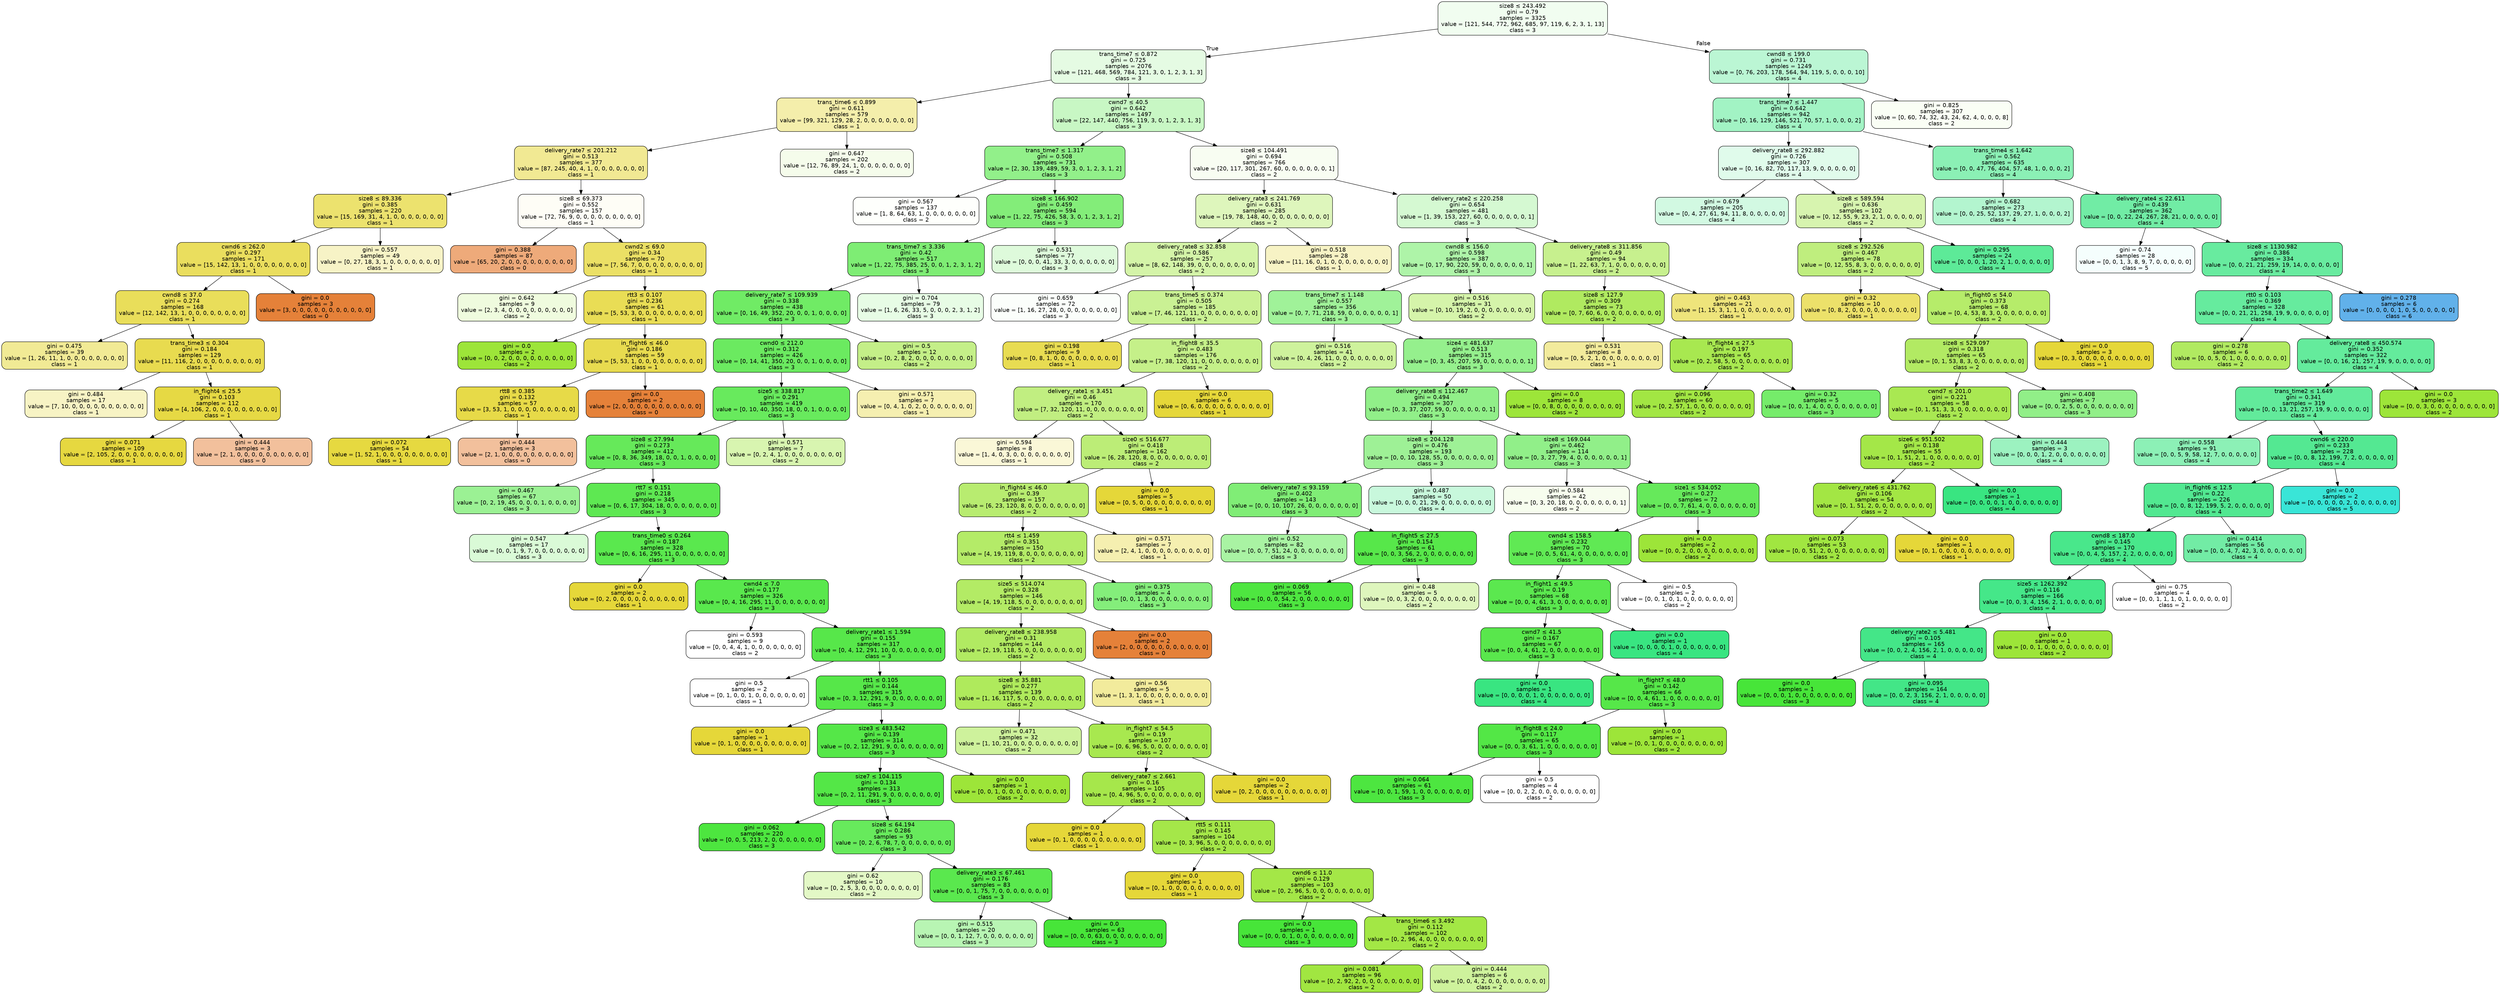 digraph Tree {
node [shape=box, style="filled, rounded", color="black", fontname="helvetica"] ;
edge [fontname="helvetica"] ;
0 [label=<size8 &le; 243.492<br/>gini = 0.79<br/>samples = 3325<br/>value = [121, 544, 772, 962, 685, 97, 119, 6, 2, 3, 1, 13]<br/>class = 3>, fillcolor="#f1fdf0"] ;
1 [label=<trans_time7 &le; 0.872<br/>gini = 0.725<br/>samples = 2076<br/>value = [121, 468, 569, 784, 121, 3, 0, 1, 2, 3, 1, 3]<br/>class = 3>, fillcolor="#e5fbe3"] ;
0 -> 1 [labeldistance=2.5, labelangle=45, headlabel="True"] ;
2 [label=<trans_time6 &le; 0.899<br/>gini = 0.611<br/>samples = 579<br/>value = [99, 321, 129, 28, 2, 0, 0, 0, 0, 0, 0, 0]<br/>class = 1>, fillcolor="#f4eeab"] ;
1 -> 2 ;
3 [label=<delivery_rate7 &le; 201.212<br/>gini = 0.513<br/>samples = 377<br/>value = [87, 245, 40, 4, 1, 0, 0, 0, 0, 0, 0, 0]<br/>class = 1>, fillcolor="#f1e993"] ;
2 -> 3 ;
4 [label=<size8 &le; 89.336<br/>gini = 0.385<br/>samples = 220<br/>value = [15, 169, 31, 4, 1, 0, 0, 0, 0, 0, 0, 0]<br/>class = 1>, fillcolor="#ece26e"] ;
3 -> 4 ;
5 [label=<cwnd6 &le; 262.0<br/>gini = 0.297<br/>samples = 171<br/>value = [15, 142, 13, 1, 0, 0, 0, 0, 0, 0, 0, 0]<br/>class = 1>, fillcolor="#eade5e"] ;
4 -> 5 ;
6 [label=<cwnd8 &le; 37.0<br/>gini = 0.274<br/>samples = 168<br/>value = [12, 142, 13, 1, 0, 0, 0, 0, 0, 0, 0, 0]<br/>class = 1>, fillcolor="#e9de5a"] ;
5 -> 6 ;
7 [label=<gini = 0.475<br/>samples = 39<br/>value = [1, 26, 11, 1, 0, 0, 0, 0, 0, 0, 0, 0]<br/>class = 1>, fillcolor="#f1ea95"] ;
6 -> 7 ;
8 [label=<trans_time3 &le; 0.304<br/>gini = 0.184<br/>samples = 129<br/>value = [11, 116, 2, 0, 0, 0, 0, 0, 0, 0, 0, 0]<br/>class = 1>, fillcolor="#e8db4f"] ;
6 -> 8 ;
9 [label=<gini = 0.484<br/>samples = 17<br/>value = [7, 10, 0, 0, 0, 0, 0, 0, 0, 0, 0, 0]<br/>class = 1>, fillcolor="#f7f3c4"] ;
8 -> 9 ;
10 [label=<in_flight4 &le; 25.5<br/>gini = 0.103<br/>samples = 112<br/>value = [4, 106, 2, 0, 0, 0, 0, 0, 0, 0, 0, 0]<br/>class = 1>, fillcolor="#e6d944"] ;
8 -> 10 ;
11 [label=<gini = 0.071<br/>samples = 109<br/>value = [2, 105, 2, 0, 0, 0, 0, 0, 0, 0, 0, 0]<br/>class = 1>, fillcolor="#e6d840"] ;
10 -> 11 ;
12 [label=<gini = 0.444<br/>samples = 3<br/>value = [2, 1, 0, 0, 0, 0, 0, 0, 0, 0, 0, 0]<br/>class = 0>, fillcolor="#f2c09c"] ;
10 -> 12 ;
13 [label=<gini = 0.0<br/>samples = 3<br/>value = [3, 0, 0, 0, 0, 0, 0, 0, 0, 0, 0, 0]<br/>class = 0>, fillcolor="#e58139"] ;
5 -> 13 ;
14 [label=<gini = 0.557<br/>samples = 49<br/>value = [0, 27, 18, 3, 1, 0, 0, 0, 0, 0, 0, 0]<br/>class = 1>, fillcolor="#f7f3c6"] ;
4 -> 14 ;
15 [label=<size8 &le; 69.373<br/>gini = 0.552<br/>samples = 157<br/>value = [72, 76, 9, 0, 0, 0, 0, 0, 0, 0, 0, 0]<br/>class = 1>, fillcolor="#fefdf6"] ;
3 -> 15 ;
16 [label=<gini = 0.388<br/>samples = 87<br/>value = [65, 20, 2, 0, 0, 0, 0, 0, 0, 0, 0, 0]<br/>class = 0>, fillcolor="#eeaa7a"] ;
15 -> 16 ;
17 [label=<cwnd2 &le; 69.0<br/>gini = 0.34<br/>samples = 70<br/>value = [7, 56, 7, 0, 0, 0, 0, 0, 0, 0, 0, 0]<br/>class = 1>, fillcolor="#ebe065"] ;
15 -> 17 ;
18 [label=<gini = 0.642<br/>samples = 9<br/>value = [2, 3, 4, 0, 0, 0, 0, 0, 0, 0, 0, 0]<br/>class = 2>, fillcolor="#effbde"] ;
17 -> 18 ;
19 [label=<rtt3 &le; 0.107<br/>gini = 0.236<br/>samples = 61<br/>value = [5, 53, 3, 0, 0, 0, 0, 0, 0, 0, 0, 0]<br/>class = 1>, fillcolor="#e9dd55"] ;
17 -> 19 ;
20 [label=<gini = 0.0<br/>samples = 2<br/>value = [0, 0, 2, 0, 0, 0, 0, 0, 0, 0, 0, 0]<br/>class = 2>, fillcolor="#9de539"] ;
19 -> 20 ;
21 [label=<in_flight6 &le; 46.0<br/>gini = 0.186<br/>samples = 59<br/>value = [5, 53, 1, 0, 0, 0, 0, 0, 0, 0, 0, 0]<br/>class = 1>, fillcolor="#e8db4f"] ;
19 -> 21 ;
22 [label=<rtt8 &le; 0.385<br/>gini = 0.132<br/>samples = 57<br/>value = [3, 53, 1, 0, 0, 0, 0, 0, 0, 0, 0, 0]<br/>class = 1>, fillcolor="#e7da48"] ;
21 -> 22 ;
23 [label=<gini = 0.072<br/>samples = 54<br/>value = [1, 52, 1, 0, 0, 0, 0, 0, 0, 0, 0, 0]<br/>class = 1>, fillcolor="#e6d940"] ;
22 -> 23 ;
24 [label=<gini = 0.444<br/>samples = 3<br/>value = [2, 1, 0, 0, 0, 0, 0, 0, 0, 0, 0, 0]<br/>class = 0>, fillcolor="#f2c09c"] ;
22 -> 24 ;
25 [label=<gini = 0.0<br/>samples = 2<br/>value = [2, 0, 0, 0, 0, 0, 0, 0, 0, 0, 0, 0]<br/>class = 0>, fillcolor="#e58139"] ;
21 -> 25 ;
26 [label=<gini = 0.647<br/>samples = 202<br/>value = [12, 76, 89, 24, 1, 0, 0, 0, 0, 0, 0, 0]<br/>class = 2>, fillcolor="#f5fceb"] ;
2 -> 26 ;
27 [label=<cwnd7 &le; 40.5<br/>gini = 0.642<br/>samples = 1497<br/>value = [22, 147, 440, 756, 119, 3, 0, 1, 2, 3, 1, 3]<br/>class = 3>, fillcolor="#c8f7c4"] ;
1 -> 27 ;
28 [label=<trans_time7 &le; 1.317<br/>gini = 0.508<br/>samples = 731<br/>value = [2, 30, 139, 489, 59, 3, 0, 1, 2, 3, 1, 2]<br/>class = 3>, fillcolor="#92f08a"] ;
27 -> 28 ;
29 [label=<gini = 0.567<br/>samples = 137<br/>value = [1, 8, 64, 63, 1, 0, 0, 0, 0, 0, 0, 0]<br/>class = 2>, fillcolor="#fefffc"] ;
28 -> 29 ;
30 [label=<size8 &le; 166.902<br/>gini = 0.459<br/>samples = 594<br/>value = [1, 22, 75, 426, 58, 3, 0, 1, 2, 3, 1, 2]<br/>class = 3>, fillcolor="#83ed79"] ;
28 -> 30 ;
31 [label=<trans_time7 &le; 3.336<br/>gini = 0.42<br/>samples = 517<br/>value = [1, 22, 75, 385, 25, 0, 0, 1, 2, 3, 1, 2]<br/>class = 3>, fillcolor="#7eed74"] ;
30 -> 31 ;
32 [label=<delivery_rate7 &le; 109.939<br/>gini = 0.338<br/>samples = 438<br/>value = [0, 16, 49, 352, 20, 0, 0, 1, 0, 0, 0, 0]<br/>class = 3>, fillcolor="#70eb65"] ;
31 -> 32 ;
33 [label=<cwnd0 &le; 212.0<br/>gini = 0.312<br/>samples = 426<br/>value = [0, 14, 41, 350, 20, 0, 0, 1, 0, 0, 0, 0]<br/>class = 3>, fillcolor="#6bea60"] ;
32 -> 33 ;
34 [label=<size5 &le; 338.817<br/>gini = 0.291<br/>samples = 419<br/>value = [0, 10, 40, 350, 18, 0, 0, 1, 0, 0, 0, 0]<br/>class = 3>, fillcolor="#68ea5d"] ;
33 -> 34 ;
35 [label=<size8 &le; 27.994<br/>gini = 0.273<br/>samples = 412<br/>value = [0, 8, 36, 349, 18, 0, 0, 1, 0, 0, 0, 0]<br/>class = 3>, fillcolor="#66e95a"] ;
34 -> 35 ;
36 [label=<gini = 0.467<br/>samples = 67<br/>value = [0, 2, 19, 45, 0, 0, 0, 1, 0, 0, 0, 0]<br/>class = 3>, fillcolor="#9bf194"] ;
35 -> 36 ;
37 [label=<rtt7 &le; 0.151<br/>gini = 0.218<br/>samples = 345<br/>value = [0, 6, 17, 304, 18, 0, 0, 0, 0, 0, 0, 0]<br/>class = 3>, fillcolor="#5ee852"] ;
35 -> 37 ;
38 [label=<gini = 0.547<br/>samples = 17<br/>value = [0, 0, 1, 9, 7, 0, 0, 0, 0, 0, 0, 0]<br/>class = 3>, fillcolor="#dafad7"] ;
37 -> 38 ;
39 [label=<trans_time0 &le; 0.264<br/>gini = 0.187<br/>samples = 328<br/>value = [0, 6, 16, 295, 11, 0, 0, 0, 0, 0, 0, 0]<br/>class = 3>, fillcolor="#5ae84e"] ;
37 -> 39 ;
40 [label=<gini = 0.0<br/>samples = 2<br/>value = [0, 2, 0, 0, 0, 0, 0, 0, 0, 0, 0, 0]<br/>class = 1>, fillcolor="#e5d739"] ;
39 -> 40 ;
41 [label=<cwnd4 &le; 7.0<br/>gini = 0.177<br/>samples = 326<br/>value = [0, 4, 16, 295, 11, 0, 0, 0, 0, 0, 0, 0]<br/>class = 3>, fillcolor="#59e84d"] ;
39 -> 41 ;
42 [label=<gini = 0.593<br/>samples = 9<br/>value = [0, 0, 4, 4, 1, 0, 0, 0, 0, 0, 0, 0]<br/>class = 2>, fillcolor="#ffffff"] ;
41 -> 42 ;
43 [label=<delivery_rate1 &le; 1.594<br/>gini = 0.155<br/>samples = 317<br/>value = [0, 4, 12, 291, 10, 0, 0, 0, 0, 0, 0, 0]<br/>class = 3>, fillcolor="#57e74a"] ;
41 -> 43 ;
44 [label=<gini = 0.5<br/>samples = 2<br/>value = [0, 1, 0, 0, 1, 0, 0, 0, 0, 0, 0, 0]<br/>class = 1>, fillcolor="#ffffff"] ;
43 -> 44 ;
45 [label=<rtt1 &le; 0.105<br/>gini = 0.144<br/>samples = 315<br/>value = [0, 3, 12, 291, 9, 0, 0, 0, 0, 0, 0, 0]<br/>class = 3>, fillcolor="#56e749"] ;
43 -> 45 ;
46 [label=<gini = 0.0<br/>samples = 1<br/>value = [0, 1, 0, 0, 0, 0, 0, 0, 0, 0, 0, 0]<br/>class = 1>, fillcolor="#e5d739"] ;
45 -> 46 ;
47 [label=<size3 &le; 483.542<br/>gini = 0.139<br/>samples = 314<br/>value = [0, 2, 12, 291, 9, 0, 0, 0, 0, 0, 0, 0]<br/>class = 3>, fillcolor="#55e748"] ;
45 -> 47 ;
48 [label=<size7 &le; 104.115<br/>gini = 0.134<br/>samples = 313<br/>value = [0, 2, 11, 291, 9, 0, 0, 0, 0, 0, 0, 0]<br/>class = 3>, fillcolor="#54e747"] ;
47 -> 48 ;
49 [label=<gini = 0.062<br/>samples = 220<br/>value = [0, 0, 5, 213, 2, 0, 0, 0, 0, 0, 0, 0]<br/>class = 3>, fillcolor="#4de63f"] ;
48 -> 49 ;
50 [label=<size8 &le; 64.194<br/>gini = 0.286<br/>samples = 93<br/>value = [0, 2, 6, 78, 7, 0, 0, 0, 0, 0, 0, 0]<br/>class = 3>, fillcolor="#67ea5c"] ;
48 -> 50 ;
51 [label=<gini = 0.62<br/>samples = 10<br/>value = [0, 2, 5, 3, 0, 0, 0, 0, 0, 0, 0, 0]<br/>class = 2>, fillcolor="#e3f8c6"] ;
50 -> 51 ;
52 [label=<delivery_rate3 &le; 67.461<br/>gini = 0.176<br/>samples = 83<br/>value = [0, 0, 1, 75, 7, 0, 0, 0, 0, 0, 0, 0]<br/>class = 3>, fillcolor="#5ae84e"] ;
50 -> 52 ;
53 [label=<gini = 0.515<br/>samples = 20<br/>value = [0, 0, 1, 12, 7, 0, 0, 0, 0, 0, 0, 0]<br/>class = 3>, fillcolor="#b8f5b3"] ;
52 -> 53 ;
54 [label=<gini = 0.0<br/>samples = 63<br/>value = [0, 0, 0, 63, 0, 0, 0, 0, 0, 0, 0, 0]<br/>class = 3>, fillcolor="#47e539"] ;
52 -> 54 ;
55 [label=<gini = 0.0<br/>samples = 1<br/>value = [0, 0, 1, 0, 0, 0, 0, 0, 0, 0, 0, 0]<br/>class = 2>, fillcolor="#9de539"] ;
47 -> 55 ;
56 [label=<gini = 0.571<br/>samples = 7<br/>value = [0, 2, 4, 1, 0, 0, 0, 0, 0, 0, 0, 0]<br/>class = 2>, fillcolor="#d8f5b0"] ;
34 -> 56 ;
57 [label=<gini = 0.571<br/>samples = 7<br/>value = [0, 4, 1, 0, 2, 0, 0, 0, 0, 0, 0, 0]<br/>class = 1>, fillcolor="#f5efb0"] ;
33 -> 57 ;
58 [label=<gini = 0.5<br/>samples = 12<br/>value = [0, 2, 8, 2, 0, 0, 0, 0, 0, 0, 0, 0]<br/>class = 2>, fillcolor="#c4ef88"] ;
32 -> 58 ;
59 [label=<gini = 0.704<br/>samples = 79<br/>value = [1, 6, 26, 33, 5, 0, 0, 0, 2, 3, 1, 2]<br/>class = 3>, fillcolor="#e7fce5"] ;
31 -> 59 ;
60 [label=<gini = 0.531<br/>samples = 77<br/>value = [0, 0, 0, 41, 33, 3, 0, 0, 0, 0, 0, 0]<br/>class = 3>, fillcolor="#defadb"] ;
30 -> 60 ;
61 [label=<size8 &le; 104.491<br/>gini = 0.694<br/>samples = 766<br/>value = [20, 117, 301, 267, 60, 0, 0, 0, 0, 0, 0, 1]<br/>class = 2>, fillcolor="#f8fdf2"] ;
27 -> 61 ;
62 [label=<delivery_rate3 &le; 241.769<br/>gini = 0.631<br/>samples = 285<br/>value = [19, 78, 148, 40, 0, 0, 0, 0, 0, 0, 0, 0]<br/>class = 2>, fillcolor="#def6bc"] ;
61 -> 62 ;
63 [label=<delivery_rate8 &le; 32.858<br/>gini = 0.586<br/>samples = 257<br/>value = [8, 62, 148, 39, 0, 0, 0, 0, 0, 0, 0, 0]<br/>class = 2>, fillcolor="#d4f4a8"] ;
62 -> 63 ;
64 [label=<gini = 0.659<br/>samples = 72<br/>value = [1, 16, 27, 28, 0, 0, 0, 0, 0, 0, 0, 0]<br/>class = 3>, fillcolor="#fbfefb"] ;
63 -> 64 ;
65 [label=<trans_time5 &le; 0.374<br/>gini = 0.505<br/>samples = 185<br/>value = [7, 46, 121, 11, 0, 0, 0, 0, 0, 0, 0, 0]<br/>class = 2>, fillcolor="#caf194"] ;
63 -> 65 ;
66 [label=<gini = 0.198<br/>samples = 9<br/>value = [0, 8, 1, 0, 0, 0, 0, 0, 0, 0, 0, 0]<br/>class = 1>, fillcolor="#e8dc52"] ;
65 -> 66 ;
67 [label=<in_flight8 &le; 35.5<br/>gini = 0.483<br/>samples = 176<br/>value = [7, 38, 120, 11, 0, 0, 0, 0, 0, 0, 0, 0]<br/>class = 2>, fillcolor="#c5f089"] ;
65 -> 67 ;
68 [label=<delivery_rate1 &le; 3.451<br/>gini = 0.46<br/>samples = 170<br/>value = [7, 32, 120, 11, 0, 0, 0, 0, 0, 0, 0, 0]<br/>class = 2>, fillcolor="#c1ee81"] ;
67 -> 68 ;
69 [label=<gini = 0.594<br/>samples = 8<br/>value = [1, 4, 0, 3, 0, 0, 0, 0, 0, 0, 0, 0]<br/>class = 1>, fillcolor="#faf7d7"] ;
68 -> 69 ;
70 [label=<size0 &le; 516.677<br/>gini = 0.418<br/>samples = 162<br/>value = [6, 28, 120, 8, 0, 0, 0, 0, 0, 0, 0, 0]<br/>class = 2>, fillcolor="#bced77"] ;
68 -> 70 ;
71 [label=<in_flight4 &le; 46.0<br/>gini = 0.39<br/>samples = 157<br/>value = [6, 23, 120, 8, 0, 0, 0, 0, 0, 0, 0, 0]<br/>class = 2>, fillcolor="#b8ec70"] ;
70 -> 71 ;
72 [label=<rtt4 &le; 1.459<br/>gini = 0.351<br/>samples = 150<br/>value = [4, 19, 119, 8, 0, 0, 0, 0, 0, 0, 0, 0]<br/>class = 2>, fillcolor="#b4eb68"] ;
71 -> 72 ;
73 [label=<size5 &le; 514.074<br/>gini = 0.328<br/>samples = 146<br/>value = [4, 19, 118, 5, 0, 0, 0, 0, 0, 0, 0, 0]<br/>class = 2>, fillcolor="#b3eb65"] ;
72 -> 73 ;
74 [label=<delivery_rate8 &le; 238.958<br/>gini = 0.31<br/>samples = 144<br/>value = [2, 19, 118, 5, 0, 0, 0, 0, 0, 0, 0, 0]<br/>class = 2>, fillcolor="#b1ea62"] ;
73 -> 74 ;
75 [label=<size8 &le; 35.881<br/>gini = 0.277<br/>samples = 139<br/>value = [1, 16, 117, 5, 0, 0, 0, 0, 0, 0, 0, 0]<br/>class = 2>, fillcolor="#afea5c"] ;
74 -> 75 ;
76 [label=<gini = 0.471<br/>samples = 32<br/>value = [1, 10, 21, 0, 0, 0, 0, 0, 0, 0, 0, 0]<br/>class = 2>, fillcolor="#cef29c"] ;
75 -> 76 ;
77 [label=<in_flight7 &le; 54.5<br/>gini = 0.19<br/>samples = 107<br/>value = [0, 6, 96, 5, 0, 0, 0, 0, 0, 0, 0, 0]<br/>class = 2>, fillcolor="#a8e84f"] ;
75 -> 77 ;
78 [label=<delivery_rate7 &le; 2.661<br/>gini = 0.16<br/>samples = 105<br/>value = [0, 4, 96, 5, 0, 0, 0, 0, 0, 0, 0, 0]<br/>class = 2>, fillcolor="#a6e74b"] ;
77 -> 78 ;
79 [label=<gini = 0.0<br/>samples = 1<br/>value = [0, 1, 0, 0, 0, 0, 0, 0, 0, 0, 0, 0]<br/>class = 1>, fillcolor="#e5d739"] ;
78 -> 79 ;
80 [label=<rtt5 &le; 0.111<br/>gini = 0.145<br/>samples = 104<br/>value = [0, 3, 96, 5, 0, 0, 0, 0, 0, 0, 0, 0]<br/>class = 2>, fillcolor="#a5e749"] ;
78 -> 80 ;
81 [label=<gini = 0.0<br/>samples = 1<br/>value = [0, 1, 0, 0, 0, 0, 0, 0, 0, 0, 0, 0]<br/>class = 1>, fillcolor="#e5d739"] ;
80 -> 81 ;
82 [label=<cwnd6 &le; 11.0<br/>gini = 0.129<br/>samples = 103<br/>value = [0, 2, 96, 5, 0, 0, 0, 0, 0, 0, 0, 0]<br/>class = 2>, fillcolor="#a4e747"] ;
80 -> 82 ;
83 [label=<gini = 0.0<br/>samples = 1<br/>value = [0, 0, 0, 1, 0, 0, 0, 0, 0, 0, 0, 0]<br/>class = 3>, fillcolor="#47e539"] ;
82 -> 83 ;
84 [label=<trans_time6 &le; 3.492<br/>gini = 0.112<br/>samples = 102<br/>value = [0, 2, 96, 4, 0, 0, 0, 0, 0, 0, 0, 0]<br/>class = 2>, fillcolor="#a3e745"] ;
82 -> 84 ;
85 [label=<gini = 0.081<br/>samples = 96<br/>value = [0, 2, 92, 2, 0, 0, 0, 0, 0, 0, 0, 0]<br/>class = 2>, fillcolor="#a1e641"] ;
84 -> 85 ;
86 [label=<gini = 0.444<br/>samples = 6<br/>value = [0, 0, 4, 2, 0, 0, 0, 0, 0, 0, 0, 0]<br/>class = 2>, fillcolor="#cef29c"] ;
84 -> 86 ;
87 [label=<gini = 0.0<br/>samples = 2<br/>value = [0, 2, 0, 0, 0, 0, 0, 0, 0, 0, 0, 0]<br/>class = 1>, fillcolor="#e5d739"] ;
77 -> 87 ;
88 [label=<gini = 0.56<br/>samples = 5<br/>value = [1, 3, 1, 0, 0, 0, 0, 0, 0, 0, 0, 0]<br/>class = 1>, fillcolor="#f2eb9c"] ;
74 -> 88 ;
89 [label=<gini = 0.0<br/>samples = 2<br/>value = [2, 0, 0, 0, 0, 0, 0, 0, 0, 0, 0, 0]<br/>class = 0>, fillcolor="#e58139"] ;
73 -> 89 ;
90 [label=<gini = 0.375<br/>samples = 4<br/>value = [0, 0, 1, 3, 0, 0, 0, 0, 0, 0, 0, 0]<br/>class = 3>, fillcolor="#84ee7b"] ;
72 -> 90 ;
91 [label=<gini = 0.571<br/>samples = 7<br/>value = [2, 4, 1, 0, 0, 0, 0, 0, 0, 0, 0, 0]<br/>class = 1>, fillcolor="#f5efb0"] ;
71 -> 91 ;
92 [label=<gini = 0.0<br/>samples = 5<br/>value = [0, 5, 0, 0, 0, 0, 0, 0, 0, 0, 0, 0]<br/>class = 1>, fillcolor="#e5d739"] ;
70 -> 92 ;
93 [label=<gini = 0.0<br/>samples = 6<br/>value = [0, 6, 0, 0, 0, 0, 0, 0, 0, 0, 0, 0]<br/>class = 1>, fillcolor="#e5d739"] ;
67 -> 93 ;
94 [label=<gini = 0.518<br/>samples = 28<br/>value = [11, 16, 0, 1, 0, 0, 0, 0, 0, 0, 0, 0]<br/>class = 1>, fillcolor="#f7f3c5"] ;
62 -> 94 ;
95 [label=<delivery_rate2 &le; 220.258<br/>gini = 0.654<br/>samples = 481<br/>value = [1, 39, 153, 227, 60, 0, 0, 0, 0, 0, 0, 1]<br/>class = 3>, fillcolor="#d5f9d2"] ;
61 -> 95 ;
96 [label=<cwnd8 &le; 156.0<br/>gini = 0.598<br/>samples = 387<br/>value = [0, 17, 90, 220, 59, 0, 0, 0, 0, 0, 0, 1]<br/>class = 3>, fillcolor="#aef4a8"] ;
95 -> 96 ;
97 [label=<trans_time7 &le; 1.148<br/>gini = 0.557<br/>samples = 356<br/>value = [0, 7, 71, 218, 59, 0, 0, 0, 0, 0, 0, 1]<br/>class = 3>, fillcolor="#a0f299"] ;
96 -> 97 ;
98 [label=<gini = 0.516<br/>samples = 41<br/>value = [0, 4, 26, 11, 0, 0, 0, 0, 0, 0, 0, 0]<br/>class = 2>, fillcolor="#cef29c"] ;
97 -> 98 ;
99 [label=<size4 &le; 481.637<br/>gini = 0.513<br/>samples = 315<br/>value = [0, 3, 45, 207, 59, 0, 0, 0, 0, 0, 0, 1]<br/>class = 3>, fillcolor="#95f08d"] ;
97 -> 99 ;
100 [label=<delivery_rate8 &le; 112.467<br/>gini = 0.494<br/>samples = 307<br/>value = [0, 3, 37, 207, 59, 0, 0, 0, 0, 0, 0, 1]<br/>class = 3>, fillcolor="#91ef89"] ;
99 -> 100 ;
101 [label=<size8 &le; 204.128<br/>gini = 0.476<br/>samples = 193<br/>value = [0, 0, 10, 128, 55, 0, 0, 0, 0, 0, 0, 0]<br/>class = 3>, fillcolor="#9ef196"] ;
100 -> 101 ;
102 [label=<delivery_rate7 &le; 93.159<br/>gini = 0.402<br/>samples = 143<br/>value = [0, 0, 10, 107, 26, 0, 0, 0, 0, 0, 0, 0]<br/>class = 3>, fillcolor="#80ed76"] ;
101 -> 102 ;
103 [label=<gini = 0.52<br/>samples = 82<br/>value = [0, 0, 7, 51, 24, 0, 0, 0, 0, 0, 0, 0]<br/>class = 3>, fillcolor="#a9f3a3"] ;
102 -> 103 ;
104 [label=<in_flight5 &le; 27.5<br/>gini = 0.154<br/>samples = 61<br/>value = [0, 0, 3, 56, 2, 0, 0, 0, 0, 0, 0, 0]<br/>class = 3>, fillcolor="#57e74a"] ;
102 -> 104 ;
105 [label=<gini = 0.069<br/>samples = 56<br/>value = [0, 0, 0, 54, 2, 0, 0, 0, 0, 0, 0, 0]<br/>class = 3>, fillcolor="#4ee640"] ;
104 -> 105 ;
106 [label=<gini = 0.48<br/>samples = 5<br/>value = [0, 0, 3, 2, 0, 0, 0, 0, 0, 0, 0, 0]<br/>class = 2>, fillcolor="#def6bd"] ;
104 -> 106 ;
107 [label=<gini = 0.487<br/>samples = 50<br/>value = [0, 0, 0, 21, 29, 0, 0, 0, 0, 0, 0, 0]<br/>class = 4>, fillcolor="#c8f8dc"] ;
101 -> 107 ;
108 [label=<size8 &le; 169.044<br/>gini = 0.462<br/>samples = 114<br/>value = [0, 3, 27, 79, 4, 0, 0, 0, 0, 0, 0, 1]<br/>class = 3>, fillcolor="#91ef89"] ;
100 -> 108 ;
109 [label=<gini = 0.584<br/>samples = 42<br/>value = [0, 3, 20, 18, 0, 0, 0, 0, 0, 0, 0, 1]<br/>class = 2>, fillcolor="#f7fdee"] ;
108 -> 109 ;
110 [label=<size1 &le; 534.052<br/>gini = 0.27<br/>samples = 72<br/>value = [0, 0, 7, 61, 4, 0, 0, 0, 0, 0, 0, 0]<br/>class = 3>, fillcolor="#66e95b"] ;
108 -> 110 ;
111 [label=<cwnd4 &le; 158.5<br/>gini = 0.232<br/>samples = 70<br/>value = [0, 0, 5, 61, 4, 0, 0, 0, 0, 0, 0, 0]<br/>class = 3>, fillcolor="#60e954"] ;
110 -> 111 ;
112 [label=<in_flight1 &le; 49.5<br/>gini = 0.19<br/>samples = 68<br/>value = [0, 0, 4, 61, 3, 0, 0, 0, 0, 0, 0, 0]<br/>class = 3>, fillcolor="#5be84f"] ;
111 -> 112 ;
113 [label=<cwnd7 &le; 41.5<br/>gini = 0.167<br/>samples = 67<br/>value = [0, 0, 4, 61, 2, 0, 0, 0, 0, 0, 0, 0]<br/>class = 3>, fillcolor="#59e74c"] ;
112 -> 113 ;
114 [label=<gini = 0.0<br/>samples = 1<br/>value = [0, 0, 0, 0, 1, 0, 0, 0, 0, 0, 0, 0]<br/>class = 4>, fillcolor="#39e581"] ;
113 -> 114 ;
115 [label=<in_flight7 &le; 48.0<br/>gini = 0.142<br/>samples = 66<br/>value = [0, 0, 4, 61, 1, 0, 0, 0, 0, 0, 0, 0]<br/>class = 3>, fillcolor="#56e749"] ;
113 -> 115 ;
116 [label=<in_flight8 &le; 24.0<br/>gini = 0.117<br/>samples = 65<br/>value = [0, 0, 3, 61, 1, 0, 0, 0, 0, 0, 0, 0]<br/>class = 3>, fillcolor="#53e746"] ;
115 -> 116 ;
117 [label=<gini = 0.064<br/>samples = 61<br/>value = [0, 0, 1, 59, 1, 0, 0, 0, 0, 0, 0, 0]<br/>class = 3>, fillcolor="#4de640"] ;
116 -> 117 ;
118 [label=<gini = 0.5<br/>samples = 4<br/>value = [0, 0, 2, 2, 0, 0, 0, 0, 0, 0, 0, 0]<br/>class = 2>, fillcolor="#ffffff"] ;
116 -> 118 ;
119 [label=<gini = 0.0<br/>samples = 1<br/>value = [0, 0, 1, 0, 0, 0, 0, 0, 0, 0, 0, 0]<br/>class = 2>, fillcolor="#9de539"] ;
115 -> 119 ;
120 [label=<gini = 0.0<br/>samples = 1<br/>value = [0, 0, 0, 0, 1, 0, 0, 0, 0, 0, 0, 0]<br/>class = 4>, fillcolor="#39e581"] ;
112 -> 120 ;
121 [label=<gini = 0.5<br/>samples = 2<br/>value = [0, 0, 1, 0, 1, 0, 0, 0, 0, 0, 0, 0]<br/>class = 2>, fillcolor="#ffffff"] ;
111 -> 121 ;
122 [label=<gini = 0.0<br/>samples = 2<br/>value = [0, 0, 2, 0, 0, 0, 0, 0, 0, 0, 0, 0]<br/>class = 2>, fillcolor="#9de539"] ;
110 -> 122 ;
123 [label=<gini = 0.0<br/>samples = 8<br/>value = [0, 0, 8, 0, 0, 0, 0, 0, 0, 0, 0, 0]<br/>class = 2>, fillcolor="#9de539"] ;
99 -> 123 ;
124 [label=<gini = 0.516<br/>samples = 31<br/>value = [0, 10, 19, 2, 0, 0, 0, 0, 0, 0, 0, 0]<br/>class = 2>, fillcolor="#d5f4aa"] ;
96 -> 124 ;
125 [label=<delivery_rate8 &le; 311.856<br/>gini = 0.49<br/>samples = 94<br/>value = [1, 22, 63, 7, 1, 0, 0, 0, 0, 0, 0, 0]<br/>class = 2>, fillcolor="#c7f08e"] ;
95 -> 125 ;
126 [label=<size8 &le; 127.9<br/>gini = 0.309<br/>samples = 73<br/>value = [0, 7, 60, 6, 0, 0, 0, 0, 0, 0, 0, 0]<br/>class = 2>, fillcolor="#b0ea60"] ;
125 -> 126 ;
127 [label=<gini = 0.531<br/>samples = 8<br/>value = [0, 5, 2, 1, 0, 0, 0, 0, 0, 0, 0, 0]<br/>class = 1>, fillcolor="#f2eb9c"] ;
126 -> 127 ;
128 [label=<in_flight4 &le; 27.5<br/>gini = 0.197<br/>samples = 65<br/>value = [0, 2, 58, 5, 0, 0, 0, 0, 0, 0, 0, 0]<br/>class = 2>, fillcolor="#a8e850"] ;
126 -> 128 ;
129 [label=<gini = 0.096<br/>samples = 60<br/>value = [0, 2, 57, 1, 0, 0, 0, 0, 0, 0, 0, 0]<br/>class = 2>, fillcolor="#a2e643"] ;
128 -> 129 ;
130 [label=<gini = 0.32<br/>samples = 5<br/>value = [0, 0, 1, 4, 0, 0, 0, 0, 0, 0, 0, 0]<br/>class = 3>, fillcolor="#75ec6a"] ;
128 -> 130 ;
131 [label=<gini = 0.463<br/>samples = 21<br/>value = [1, 15, 3, 1, 1, 0, 0, 0, 0, 0, 0, 0]<br/>class = 1>, fillcolor="#eee47b"] ;
125 -> 131 ;
132 [label=<cwnd8 &le; 199.0<br/>gini = 0.731<br/>samples = 1249<br/>value = [0, 76, 203, 178, 564, 94, 119, 5, 0, 0, 0, 10]<br/>class = 4>, fillcolor="#bbf6d4"] ;
0 -> 132 [labeldistance=2.5, labelangle=-45, headlabel="False"] ;
133 [label=<trans_time7 &le; 1.447<br/>gini = 0.642<br/>samples = 942<br/>value = [0, 16, 129, 146, 521, 70, 57, 1, 0, 0, 0, 2]<br/>class = 4>, fillcolor="#a2f3c4"] ;
132 -> 133 ;
134 [label=<delivery_rate8 &le; 292.882<br/>gini = 0.726<br/>samples = 307<br/>value = [0, 16, 82, 70, 117, 13, 9, 0, 0, 0, 0, 0]<br/>class = 4>, fillcolor="#e0fbeb"] ;
133 -> 134 ;
135 [label=<gini = 0.679<br/>samples = 205<br/>value = [0, 4, 27, 61, 94, 11, 8, 0, 0, 0, 0, 0]<br/>class = 4>, fillcolor="#d2f9e2"] ;
134 -> 135 ;
136 [label=<size8 &le; 589.594<br/>gini = 0.636<br/>samples = 102<br/>value = [0, 12, 55, 9, 23, 2, 1, 0, 0, 0, 0, 0]<br/>class = 2>, fillcolor="#d7f4af"] ;
134 -> 136 ;
137 [label=<size8 &le; 292.526<br/>gini = 0.467<br/>samples = 78<br/>value = [0, 12, 55, 8, 3, 0, 0, 0, 0, 0, 0, 0]<br/>class = 2>, fillcolor="#bfee7e"] ;
136 -> 137 ;
138 [label=<gini = 0.32<br/>samples = 10<br/>value = [0, 8, 2, 0, 0, 0, 0, 0, 0, 0, 0, 0]<br/>class = 1>, fillcolor="#ece16a"] ;
137 -> 138 ;
139 [label=<in_flight0 &le; 54.0<br/>gini = 0.373<br/>samples = 68<br/>value = [0, 4, 53, 8, 3, 0, 0, 0, 0, 0, 0, 0]<br/>class = 2>, fillcolor="#b6ec6a"] ;
137 -> 139 ;
140 [label=<size8 &le; 529.097<br/>gini = 0.318<br/>samples = 65<br/>value = [0, 1, 53, 8, 3, 0, 0, 0, 0, 0, 0, 0]<br/>class = 2>, fillcolor="#b2ea63"] ;
139 -> 140 ;
141 [label=<cwnd7 &le; 201.0<br/>gini = 0.221<br/>samples = 58<br/>value = [0, 1, 51, 3, 3, 0, 0, 0, 0, 0, 0, 0]<br/>class = 2>, fillcolor="#a9e852"] ;
140 -> 141 ;
142 [label=<size6 &le; 951.502<br/>gini = 0.138<br/>samples = 55<br/>value = [0, 1, 51, 2, 1, 0, 0, 0, 0, 0, 0, 0]<br/>class = 2>, fillcolor="#a4e748"] ;
141 -> 142 ;
143 [label=<delivery_rate6 &le; 431.762<br/>gini = 0.106<br/>samples = 54<br/>value = [0, 1, 51, 2, 0, 0, 0, 0, 0, 0, 0, 0]<br/>class = 2>, fillcolor="#a3e644"] ;
142 -> 143 ;
144 [label=<gini = 0.073<br/>samples = 53<br/>value = [0, 0, 51, 2, 0, 0, 0, 0, 0, 0, 0, 0]<br/>class = 2>, fillcolor="#a1e641"] ;
143 -> 144 ;
145 [label=<gini = 0.0<br/>samples = 1<br/>value = [0, 1, 0, 0, 0, 0, 0, 0, 0, 0, 0, 0]<br/>class = 1>, fillcolor="#e5d739"] ;
143 -> 145 ;
146 [label=<gini = 0.0<br/>samples = 1<br/>value = [0, 0, 0, 0, 1, 0, 0, 0, 0, 0, 0, 0]<br/>class = 4>, fillcolor="#39e581"] ;
142 -> 146 ;
147 [label=<gini = 0.444<br/>samples = 3<br/>value = [0, 0, 0, 1, 2, 0, 0, 0, 0, 0, 0, 0]<br/>class = 4>, fillcolor="#9cf2c0"] ;
141 -> 147 ;
148 [label=<gini = 0.408<br/>samples = 7<br/>value = [0, 0, 2, 5, 0, 0, 0, 0, 0, 0, 0, 0]<br/>class = 3>, fillcolor="#91ef88"] ;
140 -> 148 ;
149 [label=<gini = 0.0<br/>samples = 3<br/>value = [0, 3, 0, 0, 0, 0, 0, 0, 0, 0, 0, 0]<br/>class = 1>, fillcolor="#e5d739"] ;
139 -> 149 ;
150 [label=<gini = 0.295<br/>samples = 24<br/>value = [0, 0, 0, 1, 20, 2, 1, 0, 0, 0, 0, 0]<br/>class = 4>, fillcolor="#5dea98"] ;
136 -> 150 ;
151 [label=<trans_time4 &le; 1.642<br/>gini = 0.562<br/>samples = 635<br/>value = [0, 0, 47, 76, 404, 57, 48, 1, 0, 0, 0, 2]<br/>class = 4>, fillcolor="#8bf0b5"] ;
133 -> 151 ;
152 [label=<gini = 0.682<br/>samples = 273<br/>value = [0, 0, 25, 52, 137, 29, 27, 1, 0, 0, 0, 2]<br/>class = 4>, fillcolor="#b3f5cf"] ;
151 -> 152 ;
153 [label=<delivery_rate4 &le; 22.611<br/>gini = 0.439<br/>samples = 362<br/>value = [0, 0, 22, 24, 267, 28, 21, 0, 0, 0, 0, 0]<br/>class = 4>, fillcolor="#71eca5"] ;
151 -> 153 ;
154 [label=<gini = 0.74<br/>samples = 28<br/>value = [0, 0, 1, 3, 8, 9, 7, 0, 0, 0, 0, 0]<br/>class = 5>, fillcolor="#f5fefd"] ;
153 -> 154 ;
155 [label=<size8 &le; 1130.982<br/>gini = 0.386<br/>samples = 334<br/>value = [0, 0, 21, 21, 259, 19, 14, 0, 0, 0, 0, 0]<br/>class = 4>, fillcolor="#68eb9f"] ;
153 -> 155 ;
156 [label=<rtt0 &le; 0.103<br/>gini = 0.369<br/>samples = 328<br/>value = [0, 0, 21, 21, 258, 19, 9, 0, 0, 0, 0, 0]<br/>class = 4>, fillcolor="#66eb9e"] ;
155 -> 156 ;
157 [label=<gini = 0.278<br/>samples = 6<br/>value = [0, 0, 5, 0, 1, 0, 0, 0, 0, 0, 0, 0]<br/>class = 2>, fillcolor="#b1ea61"] ;
156 -> 157 ;
158 [label=<delivery_rate8 &le; 450.574<br/>gini = 0.352<br/>samples = 322<br/>value = [0, 0, 16, 21, 257, 19, 9, 0, 0, 0, 0, 0]<br/>class = 4>, fillcolor="#64eb9c"] ;
156 -> 158 ;
159 [label=<trans_time2 &le; 1.649<br/>gini = 0.341<br/>samples = 319<br/>value = [0, 0, 13, 21, 257, 19, 9, 0, 0, 0, 0, 0]<br/>class = 4>, fillcolor="#62ea9b"] ;
158 -> 159 ;
160 [label=<gini = 0.558<br/>samples = 91<br/>value = [0, 0, 5, 9, 58, 12, 7, 0, 0, 0, 0, 0]<br/>class = 4>, fillcolor="#8cf0b6"] ;
159 -> 160 ;
161 [label=<cwnd6 &le; 220.0<br/>gini = 0.233<br/>samples = 228<br/>value = [0, 0, 8, 12, 199, 7, 2, 0, 0, 0, 0, 0]<br/>class = 4>, fillcolor="#54e892"] ;
159 -> 161 ;
162 [label=<in_flight6 &le; 12.5<br/>gini = 0.22<br/>samples = 226<br/>value = [0, 0, 8, 12, 199, 5, 2, 0, 0, 0, 0, 0]<br/>class = 4>, fillcolor="#52e891"] ;
161 -> 162 ;
163 [label=<cwnd8 &le; 187.0<br/>gini = 0.145<br/>samples = 170<br/>value = [0, 0, 4, 5, 157, 2, 2, 0, 0, 0, 0, 0]<br/>class = 4>, fillcolor="#49e78b"] ;
162 -> 163 ;
164 [label=<size5 &le; 1262.392<br/>gini = 0.116<br/>samples = 166<br/>value = [0, 0, 3, 4, 156, 2, 1, 0, 0, 0, 0, 0]<br/>class = 4>, fillcolor="#45e789"] ;
163 -> 164 ;
165 [label=<delivery_rate2 &le; 5.481<br/>gini = 0.105<br/>samples = 165<br/>value = [0, 0, 2, 4, 156, 2, 1, 0, 0, 0, 0, 0]<br/>class = 4>, fillcolor="#44e688"] ;
164 -> 165 ;
166 [label=<gini = 0.0<br/>samples = 1<br/>value = [0, 0, 0, 1, 0, 0, 0, 0, 0, 0, 0, 0]<br/>class = 3>, fillcolor="#47e539"] ;
165 -> 166 ;
167 [label=<gini = 0.095<br/>samples = 164<br/>value = [0, 0, 2, 3, 156, 2, 1, 0, 0, 0, 0, 0]<br/>class = 4>, fillcolor="#43e687"] ;
165 -> 167 ;
168 [label=<gini = 0.0<br/>samples = 1<br/>value = [0, 0, 1, 0, 0, 0, 0, 0, 0, 0, 0, 0]<br/>class = 2>, fillcolor="#9de539"] ;
164 -> 168 ;
169 [label=<gini = 0.75<br/>samples = 4<br/>value = [0, 0, 1, 1, 1, 0, 1, 0, 0, 0, 0, 0]<br/>class = 2>, fillcolor="#ffffff"] ;
163 -> 169 ;
170 [label=<gini = 0.414<br/>samples = 56<br/>value = [0, 0, 4, 7, 42, 3, 0, 0, 0, 0, 0, 0]<br/>class = 4>, fillcolor="#72eca5"] ;
162 -> 170 ;
171 [label=<gini = 0.0<br/>samples = 2<br/>value = [0, 0, 0, 0, 0, 2, 0, 0, 0, 0, 0, 0]<br/>class = 5>, fillcolor="#39e5d7"] ;
161 -> 171 ;
172 [label=<gini = 0.0<br/>samples = 3<br/>value = [0, 0, 3, 0, 0, 0, 0, 0, 0, 0, 0, 0]<br/>class = 2>, fillcolor="#9de539"] ;
158 -> 172 ;
173 [label=<gini = 0.278<br/>samples = 6<br/>value = [0, 0, 0, 0, 1, 0, 5, 0, 0, 0, 0, 0]<br/>class = 6>, fillcolor="#61b1ea"] ;
155 -> 173 ;
174 [label=<gini = 0.825<br/>samples = 307<br/>value = [0, 60, 74, 32, 43, 24, 62, 4, 0, 0, 0, 8]<br/>class = 2>, fillcolor="#fafef5"] ;
132 -> 174 ;
}
